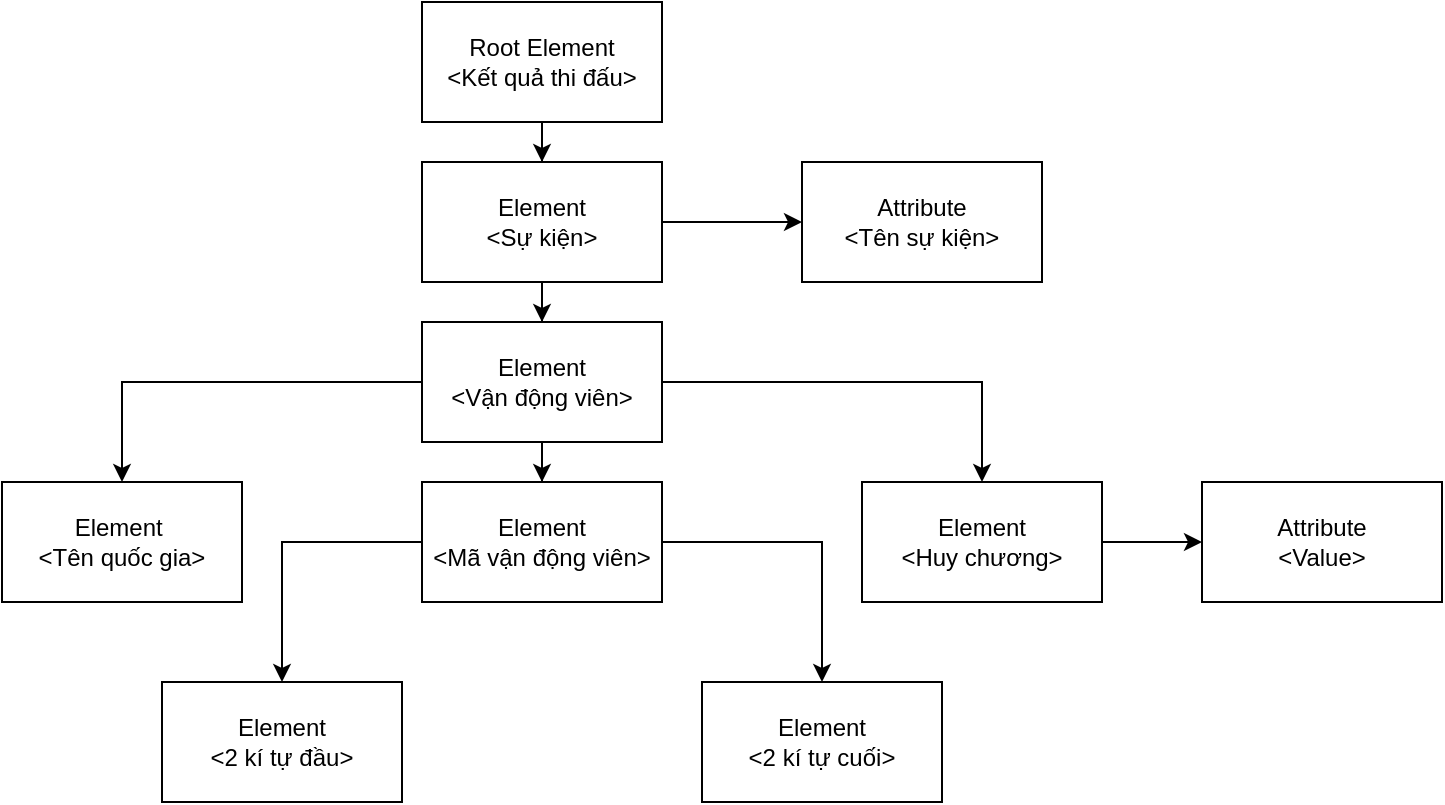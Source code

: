 <mxfile version="14.6.9" type="github">
  <diagram id="u48GoIOBITwyYK6ZsH1N" name="Page-1">
    <mxGraphModel dx="786" dy="491" grid="1" gridSize="10" guides="1" tooltips="1" connect="1" arrows="1" fold="1" page="1" pageScale="1" pageWidth="850" pageHeight="1100" math="0" shadow="0">
      <root>
        <mxCell id="0" />
        <mxCell id="1" parent="0" />
        <mxCell id="iGtlcuvtVym0R-11SD9T-3" value="" style="edgeStyle=orthogonalEdgeStyle;rounded=0;orthogonalLoop=1;jettySize=auto;html=1;" parent="1" source="iGtlcuvtVym0R-11SD9T-1" target="iGtlcuvtVym0R-11SD9T-2" edge="1">
          <mxGeometry relative="1" as="geometry" />
        </mxCell>
        <mxCell id="iGtlcuvtVym0R-11SD9T-1" value="Root Element&lt;br&gt;&amp;lt;Kết quả thi đấu&amp;gt;" style="rounded=0;whiteSpace=wrap;html=1;" parent="1" vertex="1">
          <mxGeometry x="310" y="90" width="120" height="60" as="geometry" />
        </mxCell>
        <mxCell id="iGtlcuvtVym0R-11SD9T-5" value="" style="edgeStyle=orthogonalEdgeStyle;rounded=0;orthogonalLoop=1;jettySize=auto;html=1;" parent="1" source="iGtlcuvtVym0R-11SD9T-2" target="iGtlcuvtVym0R-11SD9T-4" edge="1">
          <mxGeometry relative="1" as="geometry" />
        </mxCell>
        <mxCell id="iGtlcuvtVym0R-11SD9T-7" value="" style="edgeStyle=orthogonalEdgeStyle;rounded=0;orthogonalLoop=1;jettySize=auto;html=1;" parent="1" source="iGtlcuvtVym0R-11SD9T-2" target="iGtlcuvtVym0R-11SD9T-6" edge="1">
          <mxGeometry relative="1" as="geometry" />
        </mxCell>
        <mxCell id="iGtlcuvtVym0R-11SD9T-2" value="Element&lt;br&gt;&amp;lt;Sự kiện&amp;gt;" style="whiteSpace=wrap;html=1;rounded=0;" parent="1" vertex="1">
          <mxGeometry x="310" y="170" width="120" height="60" as="geometry" />
        </mxCell>
        <mxCell id="iGtlcuvtVym0R-11SD9T-4" value="Attribute&lt;br&gt;&amp;lt;Tên sự kiện&amp;gt;" style="whiteSpace=wrap;html=1;rounded=0;" parent="1" vertex="1">
          <mxGeometry x="500" y="170" width="120" height="60" as="geometry" />
        </mxCell>
        <mxCell id="iGtlcuvtVym0R-11SD9T-11" value="" style="edgeStyle=orthogonalEdgeStyle;rounded=0;orthogonalLoop=1;jettySize=auto;html=1;" parent="1" source="iGtlcuvtVym0R-11SD9T-6" target="iGtlcuvtVym0R-11SD9T-10" edge="1">
          <mxGeometry relative="1" as="geometry" />
        </mxCell>
        <mxCell id="iGtlcuvtVym0R-11SD9T-13" value="" style="edgeStyle=orthogonalEdgeStyle;rounded=0;orthogonalLoop=1;jettySize=auto;html=1;" parent="1" source="iGtlcuvtVym0R-11SD9T-6" target="iGtlcuvtVym0R-11SD9T-12" edge="1">
          <mxGeometry relative="1" as="geometry" />
        </mxCell>
        <mxCell id="oIyaW0HKfdVtPFWQmFKT-9" value="" style="edgeStyle=orthogonalEdgeStyle;rounded=0;orthogonalLoop=1;jettySize=auto;html=1;" edge="1" parent="1" source="iGtlcuvtVym0R-11SD9T-6" target="iGtlcuvtVym0R-11SD9T-8">
          <mxGeometry relative="1" as="geometry" />
        </mxCell>
        <mxCell id="iGtlcuvtVym0R-11SD9T-6" value="Element&lt;br&gt;&amp;lt;Vận động viên&amp;gt;" style="whiteSpace=wrap;html=1;rounded=0;" parent="1" vertex="1">
          <mxGeometry x="310" y="250" width="120" height="60" as="geometry" />
        </mxCell>
        <mxCell id="oIyaW0HKfdVtPFWQmFKT-4" value="" style="edgeStyle=orthogonalEdgeStyle;rounded=0;orthogonalLoop=1;jettySize=auto;html=1;" edge="1" parent="1" source="iGtlcuvtVym0R-11SD9T-8" target="oIyaW0HKfdVtPFWQmFKT-3">
          <mxGeometry relative="1" as="geometry" />
        </mxCell>
        <mxCell id="oIyaW0HKfdVtPFWQmFKT-7" value="" style="edgeStyle=orthogonalEdgeStyle;rounded=0;orthogonalLoop=1;jettySize=auto;html=1;entryX=0.5;entryY=0;entryDx=0;entryDy=0;" edge="1" parent="1" source="iGtlcuvtVym0R-11SD9T-8" target="oIyaW0HKfdVtPFWQmFKT-8">
          <mxGeometry relative="1" as="geometry">
            <mxPoint x="490" y="490" as="targetPoint" />
            <Array as="points">
              <mxPoint x="510" y="360" />
            </Array>
          </mxGeometry>
        </mxCell>
        <mxCell id="iGtlcuvtVym0R-11SD9T-8" value="Element&lt;br&gt;&amp;lt;Mã vận động viên&amp;gt;" style="whiteSpace=wrap;html=1;rounded=0;" parent="1" vertex="1">
          <mxGeometry x="310" y="330" width="120" height="60" as="geometry" />
        </mxCell>
        <mxCell id="iGtlcuvtVym0R-11SD9T-10" value="Element&amp;nbsp;&lt;br&gt;&amp;lt;Tên quốc gia&amp;gt;" style="whiteSpace=wrap;html=1;rounded=0;" parent="1" vertex="1">
          <mxGeometry x="100" y="330" width="120" height="60" as="geometry" />
        </mxCell>
        <mxCell id="oIyaW0HKfdVtPFWQmFKT-2" value="" style="edgeStyle=orthogonalEdgeStyle;rounded=0;orthogonalLoop=1;jettySize=auto;html=1;" edge="1" parent="1" source="iGtlcuvtVym0R-11SD9T-12" target="oIyaW0HKfdVtPFWQmFKT-1">
          <mxGeometry relative="1" as="geometry" />
        </mxCell>
        <mxCell id="iGtlcuvtVym0R-11SD9T-12" value="Element&lt;br&gt;&amp;lt;Huy chương&amp;gt;" style="whiteSpace=wrap;html=1;rounded=0;" parent="1" vertex="1">
          <mxGeometry x="530" y="330" width="120" height="60" as="geometry" />
        </mxCell>
        <mxCell id="oIyaW0HKfdVtPFWQmFKT-1" value="Attribute&lt;br&gt;&amp;lt;Value&amp;gt;" style="whiteSpace=wrap;html=1;rounded=0;" vertex="1" parent="1">
          <mxGeometry x="700" y="330" width="120" height="60" as="geometry" />
        </mxCell>
        <mxCell id="oIyaW0HKfdVtPFWQmFKT-3" value="Element&lt;br&gt;&amp;lt;2 kí tự đầu&amp;gt;" style="whiteSpace=wrap;html=1;rounded=0;" vertex="1" parent="1">
          <mxGeometry x="180" y="430" width="120" height="60" as="geometry" />
        </mxCell>
        <mxCell id="oIyaW0HKfdVtPFWQmFKT-8" value="Element&lt;br&gt;&amp;lt;2 kí tự cuối&amp;gt;" style="rounded=0;whiteSpace=wrap;html=1;" vertex="1" parent="1">
          <mxGeometry x="450" y="430" width="120" height="60" as="geometry" />
        </mxCell>
      </root>
    </mxGraphModel>
  </diagram>
</mxfile>
